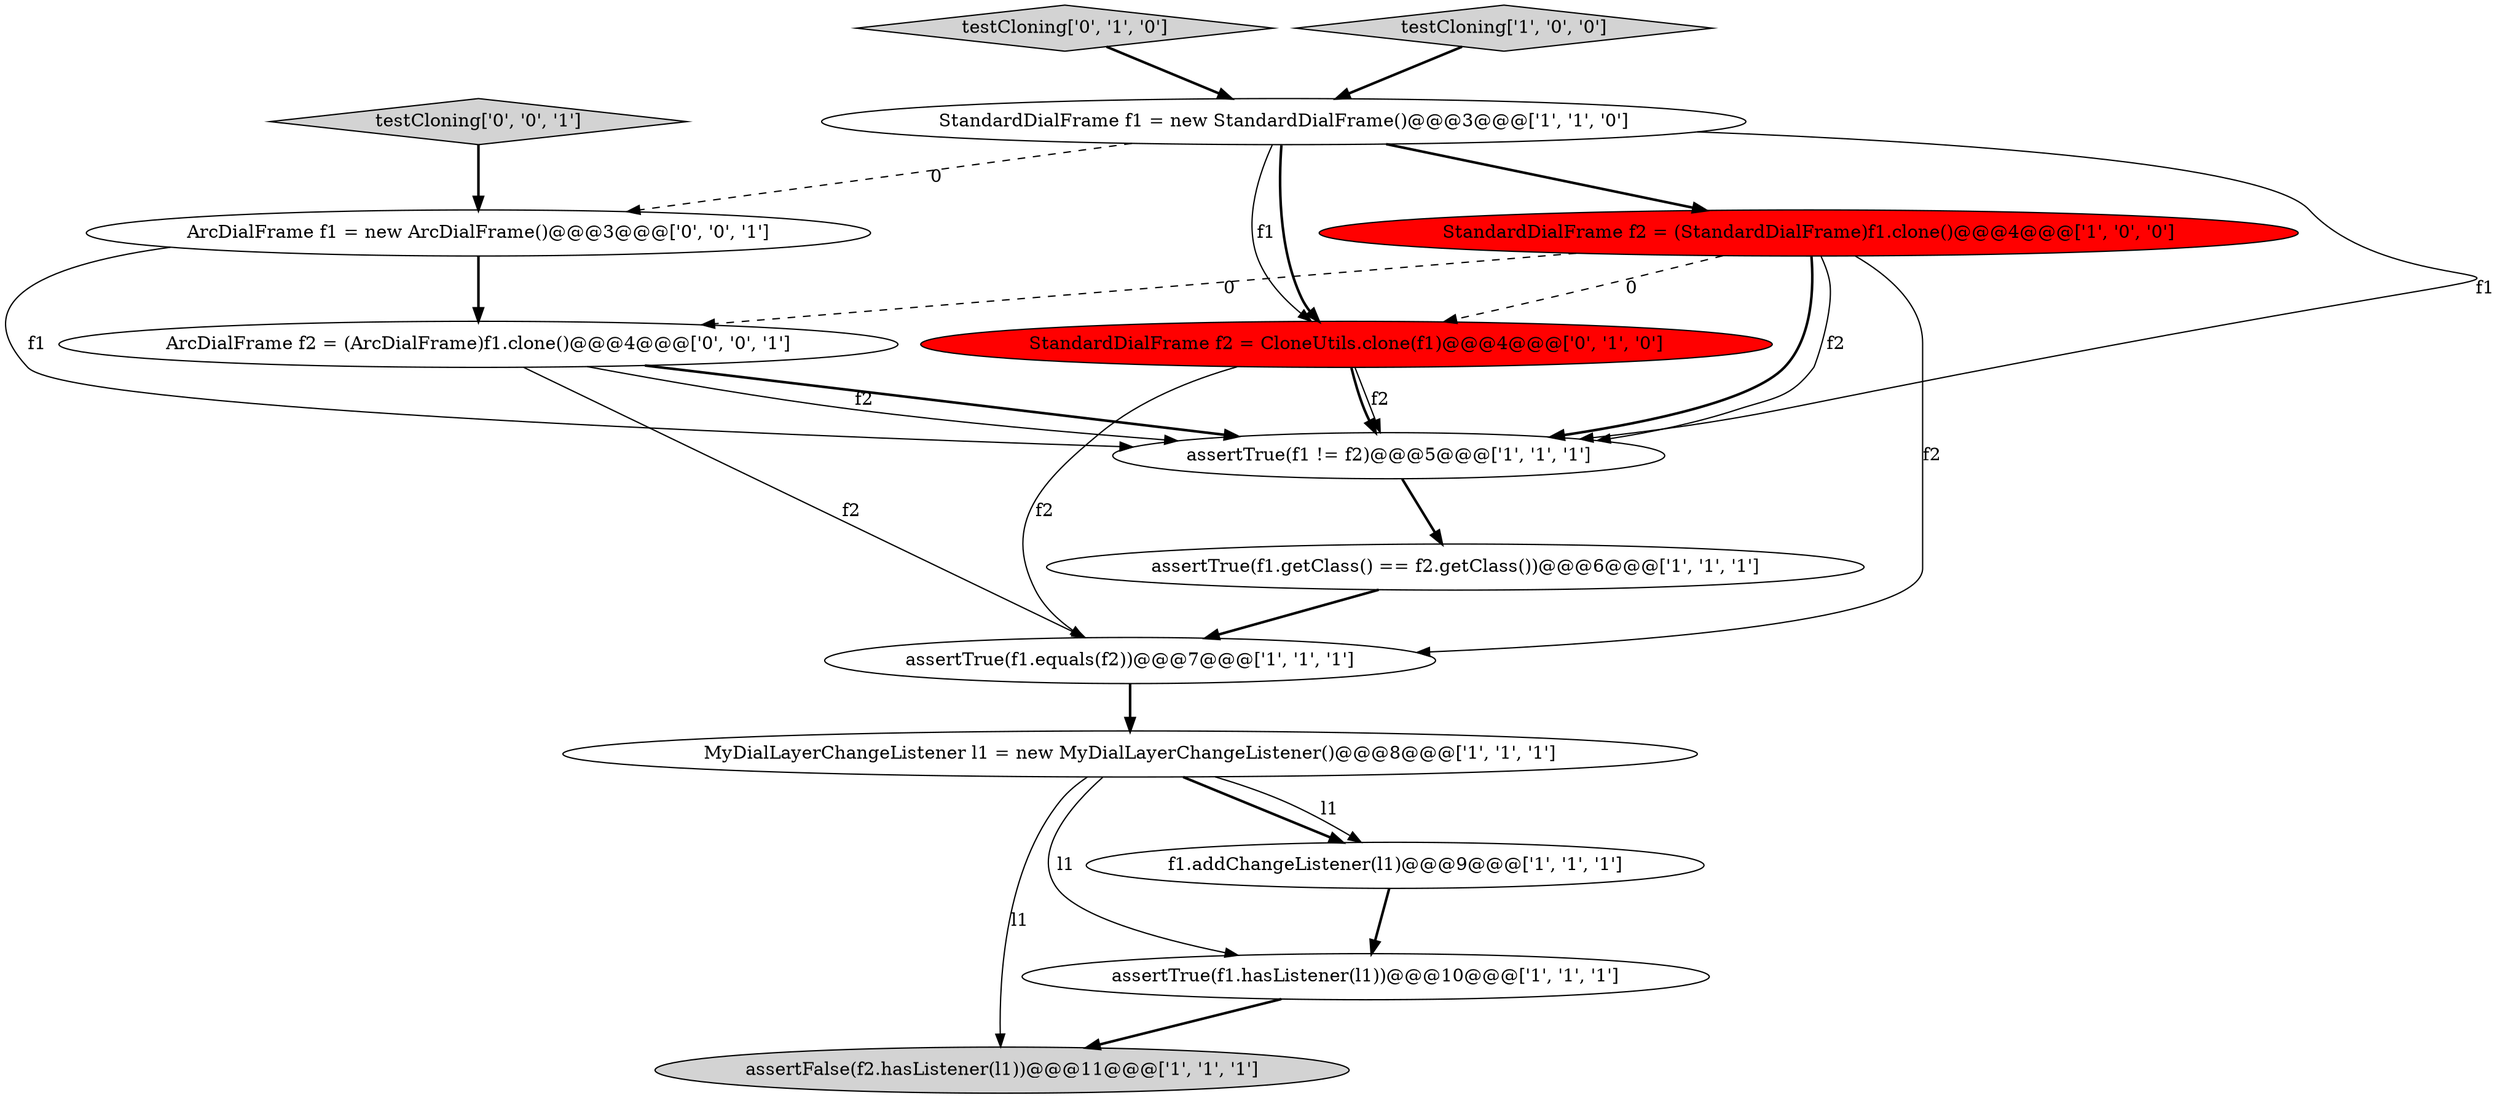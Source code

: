 digraph {
5 [style = filled, label = "StandardDialFrame f1 = new StandardDialFrame()@@@3@@@['1', '1', '0']", fillcolor = white, shape = ellipse image = "AAA0AAABBB1BBB"];
4 [style = filled, label = "assertFalse(f2.hasListener(l1))@@@11@@@['1', '1', '1']", fillcolor = lightgray, shape = ellipse image = "AAA0AAABBB1BBB"];
7 [style = filled, label = "assertTrue(f1.equals(f2))@@@7@@@['1', '1', '1']", fillcolor = white, shape = ellipse image = "AAA0AAABBB1BBB"];
12 [style = filled, label = "testCloning['0', '0', '1']", fillcolor = lightgray, shape = diamond image = "AAA0AAABBB3BBB"];
10 [style = filled, label = "StandardDialFrame f2 = CloneUtils.clone(f1)@@@4@@@['0', '1', '0']", fillcolor = red, shape = ellipse image = "AAA1AAABBB2BBB"];
1 [style = filled, label = "StandardDialFrame f2 = (StandardDialFrame)f1.clone()@@@4@@@['1', '0', '0']", fillcolor = red, shape = ellipse image = "AAA1AAABBB1BBB"];
8 [style = filled, label = "assertTrue(f1 != f2)@@@5@@@['1', '1', '1']", fillcolor = white, shape = ellipse image = "AAA0AAABBB1BBB"];
6 [style = filled, label = "MyDialLayerChangeListener l1 = new MyDialLayerChangeListener()@@@8@@@['1', '1', '1']", fillcolor = white, shape = ellipse image = "AAA0AAABBB1BBB"];
13 [style = filled, label = "ArcDialFrame f2 = (ArcDialFrame)f1.clone()@@@4@@@['0', '0', '1']", fillcolor = white, shape = ellipse image = "AAA0AAABBB3BBB"];
2 [style = filled, label = "assertTrue(f1.getClass() == f2.getClass())@@@6@@@['1', '1', '1']", fillcolor = white, shape = ellipse image = "AAA0AAABBB1BBB"];
3 [style = filled, label = "f1.addChangeListener(l1)@@@9@@@['1', '1', '1']", fillcolor = white, shape = ellipse image = "AAA0AAABBB1BBB"];
11 [style = filled, label = "testCloning['0', '1', '0']", fillcolor = lightgray, shape = diamond image = "AAA0AAABBB2BBB"];
0 [style = filled, label = "assertTrue(f1.hasListener(l1))@@@10@@@['1', '1', '1']", fillcolor = white, shape = ellipse image = "AAA0AAABBB1BBB"];
9 [style = filled, label = "testCloning['1', '0', '0']", fillcolor = lightgray, shape = diamond image = "AAA0AAABBB1BBB"];
14 [style = filled, label = "ArcDialFrame f1 = new ArcDialFrame()@@@3@@@['0', '0', '1']", fillcolor = white, shape = ellipse image = "AAA0AAABBB3BBB"];
6->3 [style = bold, label=""];
5->10 [style = bold, label=""];
10->8 [style = solid, label="f2"];
14->8 [style = solid, label="f1"];
5->14 [style = dashed, label="0"];
1->8 [style = bold, label=""];
10->7 [style = solid, label="f2"];
6->4 [style = solid, label="l1"];
1->7 [style = solid, label="f2"];
13->7 [style = solid, label="f2"];
1->10 [style = dashed, label="0"];
6->0 [style = solid, label="l1"];
3->0 [style = bold, label=""];
1->13 [style = dashed, label="0"];
6->3 [style = solid, label="l1"];
5->1 [style = bold, label=""];
11->5 [style = bold, label=""];
1->8 [style = solid, label="f2"];
5->10 [style = solid, label="f1"];
10->8 [style = bold, label=""];
8->2 [style = bold, label=""];
0->4 [style = bold, label=""];
5->8 [style = solid, label="f1"];
7->6 [style = bold, label=""];
12->14 [style = bold, label=""];
9->5 [style = bold, label=""];
2->7 [style = bold, label=""];
14->13 [style = bold, label=""];
13->8 [style = bold, label=""];
13->8 [style = solid, label="f2"];
}

